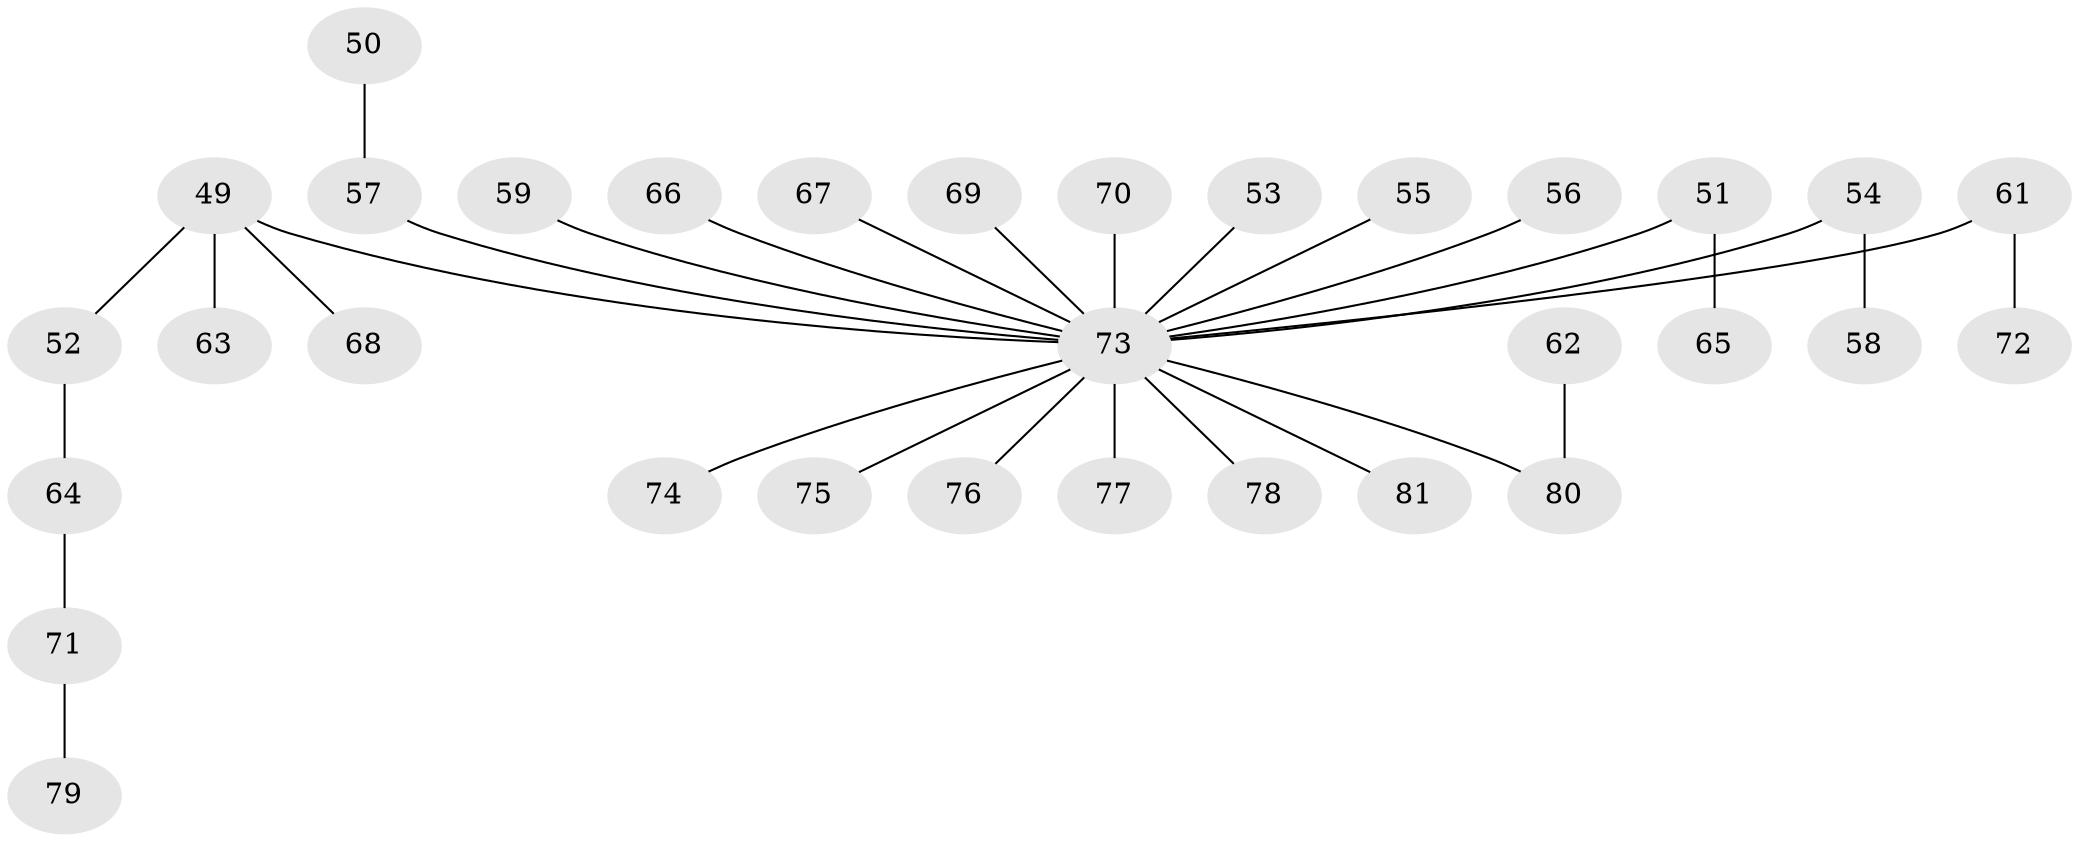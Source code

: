 // original degree distribution, {5: 0.037037037037037035, 4: 0.08641975308641975, 2: 0.24691358024691357, 7: 0.012345679012345678, 3: 0.12345679012345678, 1: 0.49382716049382713}
// Generated by graph-tools (version 1.1) at 2025/56/03/04/25 21:56:38]
// undirected, 32 vertices, 31 edges
graph export_dot {
graph [start="1"]
  node [color=gray90,style=filled];
  49 [super="+41+47+44"];
  50;
  51;
  52;
  53;
  54 [super="+14+23+38"];
  55;
  56;
  57 [super="+46"];
  58;
  59;
  61;
  62;
  63;
  64;
  65;
  66;
  67;
  68;
  69;
  70;
  71;
  72;
  73 [super="+10+6+26+27+39+37+29+31+34+42+43+45+48"];
  74;
  75;
  76;
  77;
  78;
  79;
  80 [super="+22+30+35+60"];
  81;
  49 -- 68;
  49 -- 73;
  49 -- 52;
  49 -- 63;
  50 -- 57;
  51 -- 65;
  51 -- 73;
  52 -- 64;
  53 -- 73;
  54 -- 58;
  54 -- 73;
  55 -- 73;
  56 -- 73;
  57 -- 73;
  59 -- 73;
  61 -- 72;
  61 -- 73;
  62 -- 80;
  64 -- 71;
  66 -- 73;
  67 -- 73;
  69 -- 73;
  70 -- 73;
  71 -- 79;
  73 -- 75;
  73 -- 77;
  73 -- 78;
  73 -- 80;
  73 -- 81;
  73 -- 74;
  73 -- 76;
}
